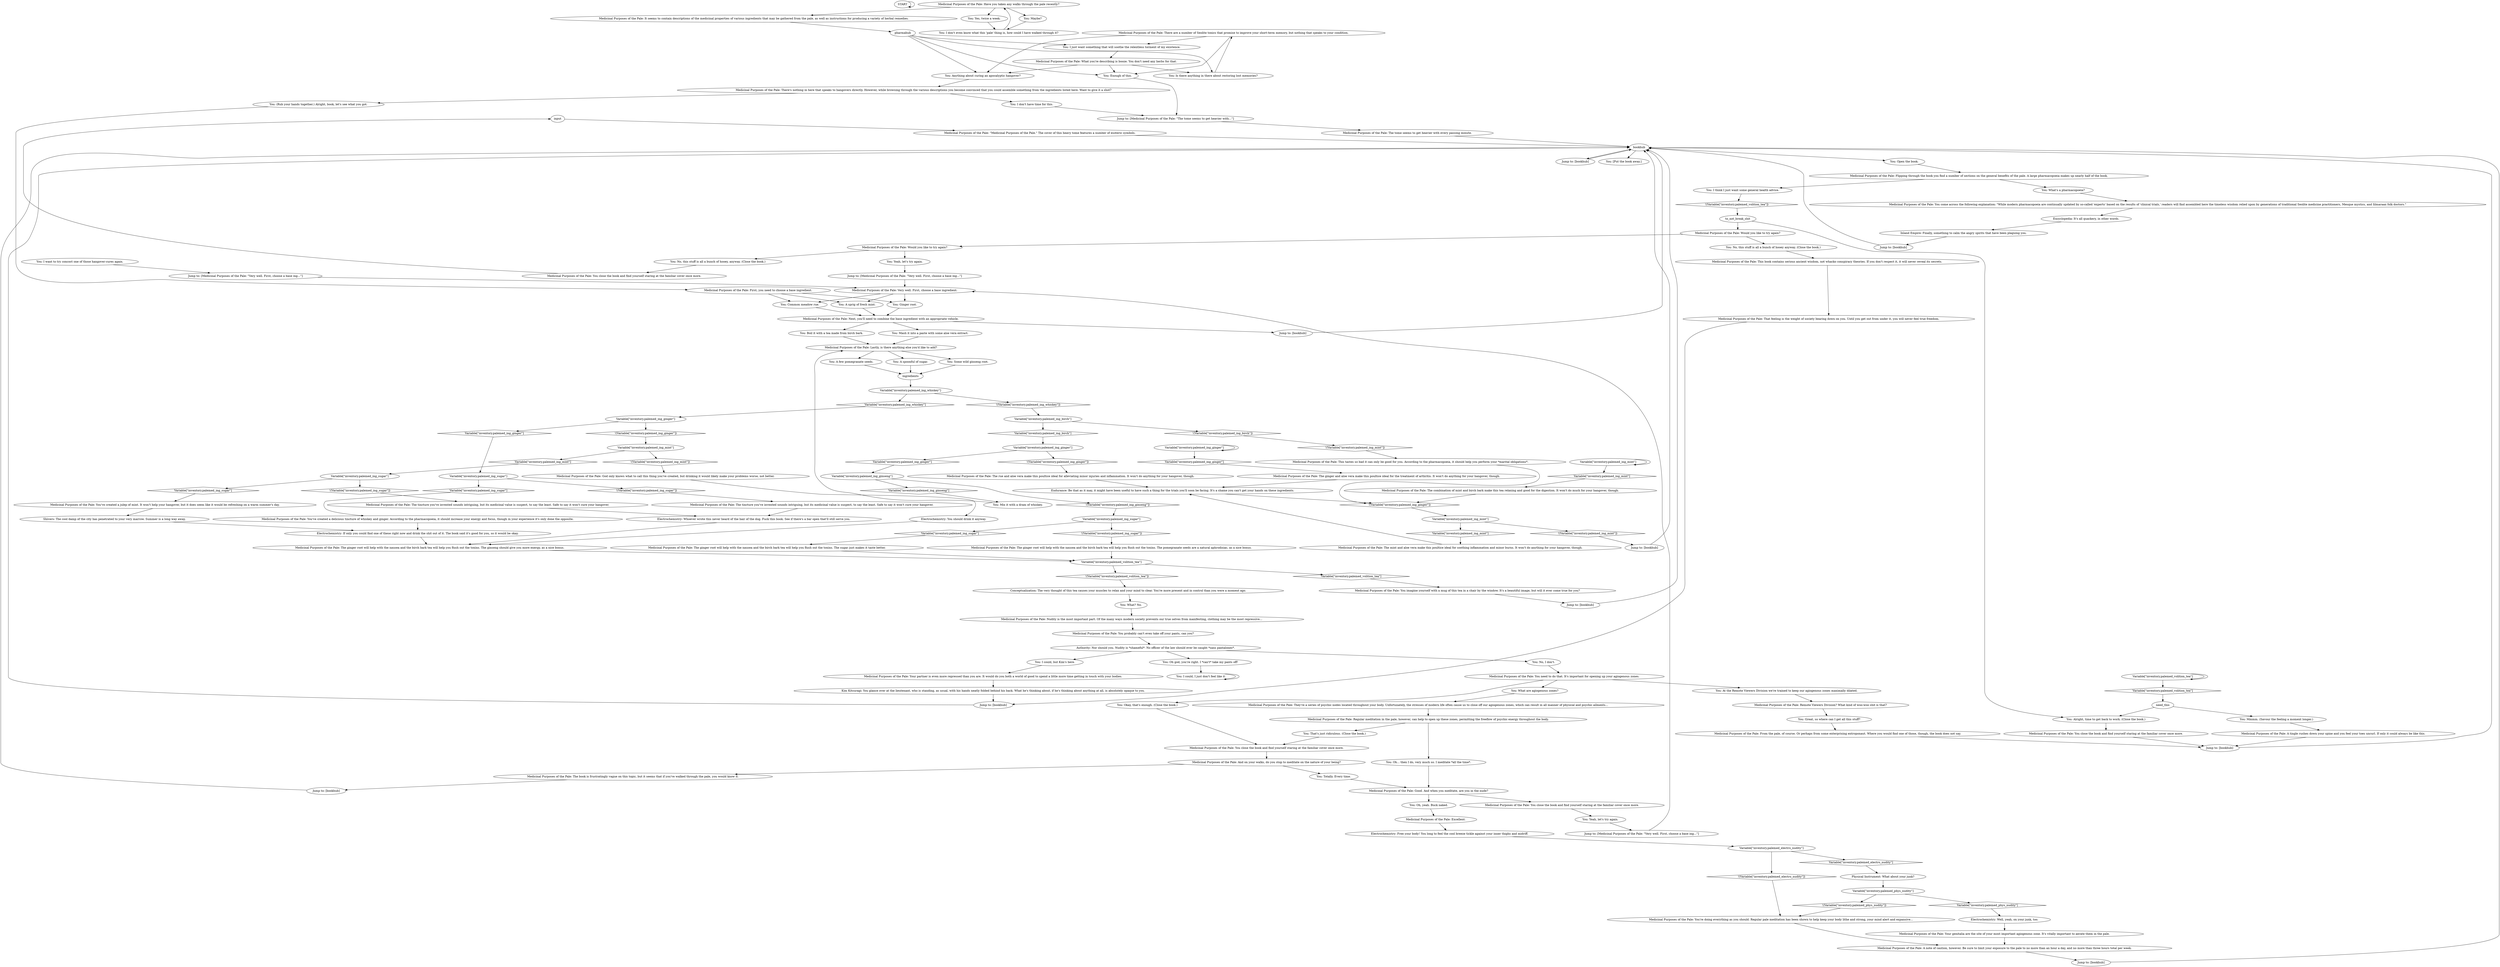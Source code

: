 # INVENTORY / PALE MEDICINE
# Medicinal Purposes of the Pale.
# ==================================================
digraph G {
	  0 [label="START"];
	  1 [label="input"];
	  2 [label="Jump to: [bookhub]"];
	  3 [label="Medicinal Purposes of the Pale: It seems to contain descriptions of the medicinal properties of various ingredients that may be gathered from the pale, as well as instructions for producing a variety of herbal remedies."];
	  4 [label="You: I don't even know what this 'pale' thing is, how could I have walked through it?"];
	  5 [label="Medicinal Purposes of the Pale: And on your walks, do you stop to meditate on the nature of your being?"];
	  6 [label="Jump to: [bookhub]"];
	  7 [label="Medicinal Purposes of the Pale: The rue and aloe vera make this poultice ideal for alleviating minor injuries and inflammation. It won't do anything for your hangover, though."];
	  8 [label="Variable[\"inventory.palemed_ing_mint\"]"];
	  9 [label="Variable[\"inventory.palemed_ing_mint\"]", shape=diamond];
	  10 [label="!(Variable[\"inventory.palemed_ing_mint\"])", shape=diamond];
	  11 [label="Variable[\"inventory.palemed_ing_ginger\"]"];
	  12 [label="Variable[\"inventory.palemed_ing_ginger\"]", shape=diamond];
	  13 [label="!(Variable[\"inventory.palemed_ing_ginger\"])", shape=diamond];
	  14 [label="Medicinal Purposes of the Pale: Would you like to try again?"];
	  15 [label="You: Great, so where can I get all this stuff?"];
	  16 [label="Medicinal Purposes of the Pale: This book contains serious ancient wisdom, not whacko conspiracy theories. If you don't respect it, it will never reveal its secrets."];
	  17 [label="Medicinal Purposes of the Pale: You close the book and find yourself staring at the familiar cover once more."];
	  18 [label="You: What? No."];
	  19 [label="Variable[\"inventory.palemed_volition_tea\"]"];
	  20 [label="Variable[\"inventory.palemed_volition_tea\"]", shape=diamond];
	  21 [label="!(Variable[\"inventory.palemed_volition_tea\"])", shape=diamond];
	  22 [label="Medicinal Purposes of the Pale: Have you taken any walks through the pale recently?"];
	  23 [label="Medicinal Purposes of the Pale: The book is frustratingly vague on this topic, but it seems that if you've walked through the pale, you would know it."];
	  24 [label="You: No, I don't."];
	  25 [label="You: I could, I just don't feel like it."];
	  26 [label="Medicinal Purposes of the Pale: That feeling is the weight of society bearing down on you. Until you get out from under it, you will never feel true freedom."];
	  27 [label="Jump to: [bookhub]"];
	  28 [label="You: Mix it with a dram of whiskey."];
	  29 [label="Medicinal Purposes of the Pale: The ginger root will help with the nausea and the birch bark tea will help you flush out the toxins. The ginseng should give you more energy, as a nice bonus."];
	  30 [label="Medicinal Purposes of the Pale: Would you like to try again?"];
	  31 [label="You: Yeah, let's try again."];
	  32 [label="Jump to: [bookhub]"];
	  33 [label="Jump to: [bookhub]"];
	  34 [label="You: I want to try concoct one of those hangover-cures again."];
	  35 [label="You: What's a pharmacopoeia?"];
	  36 [label="Medicinal Purposes of the Pale: Your partner is even more repressed than you are. It would do you both a world of good to spend a little more time getting in touch with your bodies."];
	  37 [label="You: (Rub your hands together.) Alright, book, let's see what you got."];
	  38 [label="Variable[\"inventory.palemed_ing_mint\"]"];
	  39 [label="Variable[\"inventory.palemed_ing_mint\"]", shape=diamond];
	  40 [label="!(Variable[\"inventory.palemed_ing_mint\"])", shape=diamond];
	  41 [label="You: No, this stuff is all a bunch of hooey, anyway. (Close the book.)"];
	  42 [label="You: Alright, time to get back to work. (Close the book.)"];
	  43 [label="Electrochemistry: Well, yeah, on your junk, too."];
	  44 [label="Medicinal Purposes of the Pale: You come across the following explanation: \"While modern pharmacopoeia are continually updated by so-called 'experts' based on the results of 'clinical trials,' readers will find assembled here the timeless wisdom relied upon by generations of traditional Seolite medicine practitioners, Mesque mystics, and Iilmaraan folk doctors.\""];
	  45 [label="Medicinal Purposes of the Pale: You're doing everything as you should. Regular pale meditation has been shown to help keep your body lithe and strong, your mind alert and expansive..."];
	  46 [label="Medicinal Purposes of the Pale: There's nothing in here that speaks to hangovers directly. However, while browsing through the various descriptions you become convinced that you could assemble something from the ingredients listed here. Want to give it a shot?"];
	  47 [label="Variable[\"inventory.palemed_ing_sugar\"]"];
	  48 [label="Variable[\"inventory.palemed_ing_sugar\"]", shape=diamond];
	  49 [label="!(Variable[\"inventory.palemed_ing_sugar\"])", shape=diamond];
	  50 [label="Variable[\"inventory.palemed_ing_sugar\"]"];
	  51 [label="Variable[\"inventory.palemed_ing_sugar\"]", shape=diamond];
	  52 [label="!(Variable[\"inventory.palemed_ing_sugar\"])", shape=diamond];
	  53 [label="Medicinal Purposes of the Pale: A note of caution, however. Be sure to limit your exposure to the pale to no more than an hour a day, and no more than three hours total per week."];
	  54 [label="Authority: Nor should you. Nudity is *shameful*. No officer of the law should ever be caught *sans pantalones*."];
	  55 [label="bookhub"];
	  56 [label="You: I could, but Kim's here."];
	  57 [label="Jump to: [bookhub]"];
	  58 [label="Jump to: [Medicinal Purposes of the Pale: \"The tome seems to get heavier with...\"]"];
	  59 [label="You: I don't have time for this."];
	  60 [label="Medicinal Purposes of the Pale: Next, you'll need to combine the base ingredient with an appropriate vehicle."];
	  61 [label="Medicinal Purposes of the Pale: The ginger root will help with the nausea and the birch bark tea will help you flush out the toxins. The pomegranate seeds are a natural aphrodisiac, as a nice bonus."];
	  62 [label="Medicinal Purposes of the Pale: The ginger and aloe vera make this poultice ideal for the treatment of arthritis. It won't do anything for your hangover, though."];
	  63 [label="Variable[\"inventory.palemed_ing_birch\"]"];
	  64 [label="Variable[\"inventory.palemed_ing_birch\"]", shape=diamond];
	  65 [label="!(Variable[\"inventory.palemed_ing_birch\"])", shape=diamond];
	  66 [label="Electrochemistry: If only you could find one of these right now and drink the shit out of it. The book said it's good for you, so it would be okay."];
	  67 [label="You: Yeah, let's try again."];
	  68 [label="Medicinal Purposes of the Pale: Very well. First, choose a base ingredient."];
	  69 [label="Medicinal Purposes of the Pale: From the pale, of course. Or perhaps from some enterprising entroponaut. Where you would find one of those, though, the book does not say."];
	  70 [label="You: Anything about curing an apocalyptic hangover?"];
	  71 [label="Medicinal Purposes of the Pale: They're a series of psychic nodes located throughout your body. Unfortunately, the stresses of modern life often cause us to close off our agiogenous zones, which can result in all manner of physical and psychic ailments..."];
	  72 [label="Medicinal Purposes of the Pale: There are a number of Seolite tonics that promise to improve your short-term memory, but nothing that speaks to your condition."];
	  73 [label="Medicinal Purposes of the Pale: This tastes so bad it can only be good for you. According to the pharmacopoeia, it should help you perform your *marital obligations*."];
	  74 [label="Variable[\"inventory.palemed_ing_mint\"]"];
	  75 [label="Variable[\"inventory.palemed_ing_mint\"]", shape=diamond];
	  76 [label="!(Variable[\"inventory.palemed_ing_mint\"])", shape=diamond];
	  77 [label="Endurance: Be that as it may, it might have been useful to have such a thing for the trials you'll soon be facing. It's a shame you can't get your hands on these ingredients."];
	  78 [label="Variable[\"inventory.palemed_volition_tea\"]"];
	  79 [label="Variable[\"inventory.palemed_volition_tea\"]", shape=diamond];
	  80 [label="!(Variable[\"inventory.palemed_volition_tea\"])", shape=diamond];
	  81 [label="Medicinal Purposes of the Pale: You imagine yourself with a mug of this tea in a chair by the window. It's a beautiful image, but will it ever come true for you?"];
	  82 [label="Jump to: [bookhub]"];
	  83 [label="Medicinal Purposes of the Pale: Remote Viewers Division? What kind of woo-woo shit is that?"];
	  84 [label="to_not_break_shit"];
	  85 [label="You: A sprig of fresh mint."];
	  86 [label="You: A few pomegranate seeds."];
	  87 [label="Electrochemistry: You should drink it anyway."];
	  88 [label="You: Mmmm. (Savour the feeling a moment longer.)"];
	  89 [label="Electrochemistry: Free your body! You long to feel the cool breeze tickle against your inner thighs and midriff."];
	  90 [label="You: Maybe?"];
	  91 [label="You: A spoonful of sugar."];
	  92 [label="You: Some wild ginseng root."];
	  93 [label="Conceptualization: The very thought of this tea causes your muscles to relax and your mind to clear. You're more present and in control than you were a moment ago."];
	  94 [label="Medicinal Purposes of the Pale: You close the book and find yourself staring at the familiar cover once more."];
	  95 [label="You: Oh... then I do, very much so. I meditate *all the time*."];
	  96 [label="need_this"];
	  97 [label="You: [Put the book away.]"];
	  98 [label="Medicinal Purposes of the Pale: The combination of mint and birch bark make this tea relaxing and good for the digestion. It won't do much for your hangover, though."];
	  99 [label="Electrochemistry: Whoever wrote this never heard of the hair of the dog. Fuck this book. See if there's a bar open that'll still serve you."];
	  100 [label="Encyclopedia: It's all quackery, in other words."];
	  101 [label="You: Is there anything in there about restoring lost memories?"];
	  102 [label="Inland Empire: Finally, something to calm the angry spirits that have been plaguing you."];
	  103 [label="Medicinal Purposes of the Pale: What you're describing is booze. You don't need any herbs for that."];
	  104 [label="You: Yes, twice a week."];
	  105 [label="Medicinal Purposes of the Pale: The tincture you've invented sounds intriguing, but its medicinal value is suspect, to say the least. Safe to say it won't cure your hangover."];
	  106 [label="You: What are agiogenous zones?"];
	  107 [label="You: Oh, yeah. Buck naked."];
	  108 [label="pharmahub"];
	  109 [label="Variable[\"inventory.palemed_ing_ginger\"]"];
	  110 [label="Variable[\"inventory.palemed_ing_ginger\"]", shape=diamond];
	  111 [label="!(Variable[\"inventory.palemed_ing_ginger\"])", shape=diamond];
	  112 [label="Variable[\"inventory.palemed_ing_ginger\"]"];
	  113 [label="Variable[\"inventory.palemed_ing_ginger\"]", shape=diamond];
	  114 [label="!(Variable[\"inventory.palemed_ing_ginger\"])", shape=diamond];
	  115 [label="Medicinal Purposes of the Pale: You close the book and find yourself staring at the familiar cover once more."];
	  116 [label="Kim Kitsuragi: You glance over at the lieutenant, who is standing, as usual, with his hands neatly folded behind his back. What he's thinking about, if he's thinking about anything at all, is absolutely opaque to you."];
	  117 [label="Medicinal Purposes of the Pale: You probably can't even take off your pants, can you?"];
	  118 [label="You: Enough of this."];
	  119 [label="Medicinal Purposes of the Pale: Flipping through the book you find a number of sections on the general benefits of the pale. A large pharmacopoeia makes up nearly half of the book."];
	  120 [label="Medicinal Purposes of the Pale: Regular meditation in the pale, however, can help to open up these zones, permitting the freeflow of psychic energy throughout the body."];
	  121 [label="You: Ginger root."];
	  122 [label="You: Common meadow rue."];
	  123 [label="Shivers: The cool damp of the city has penetrated to your very marrow. Summer is a long way away."];
	  124 [label="You: Oh god, you're right. I *can't* take my pants off!"];
	  125 [label="Jump to: [bookhub]"];
	  126 [label="Medicinal Purposes of the Pale: You've created a julep of mint. It won't help your hangover, but it does seem like it would be refreshing on a warm summer's day."];
	  127 [label="Medicinal Purposes of the Pale: God only knows what to call this thing you've created, but drinking it would likely make your problems worse, not better."];
	  128 [label="Medicinal Purposes of the Pale: Lastly, is there anything else you'd like to add?"];
	  129 [label="Medicinal Purposes of the Pale: The mint and aloe vera make this poultice ideal for soothing inflammation and minor burns. It won't do anything for your hangover, though."];
	  130 [label="Jump to: [Medicinal Purposes of the Pale: \"Very well. First, choose a base ing...\"]"];
	  131 [label="You: At the Remote Viewers Division we're trained to keep our agiogenous zones maximally dilated."];
	  132 [label="Variable[\"inventory.palemed_phys_nudity\"]"];
	  133 [label="Variable[\"inventory.palemed_phys_nudity\"]", shape=diamond];
	  134 [label="!(Variable[\"inventory.palemed_phys_nudity\"])", shape=diamond];
	  135 [label="Medicinal Purposes of the Pale: Your genitalia are the site of your most important agiogenous zone. It's vitally important to aerate them in the pale."];
	  136 [label="Medicinal Purposes of the Pale: Excellent."];
	  137 [label="You: Okay, that's enough. (Close the book.)"];
	  138 [label="Medicinal Purposes of the Pale: First, you need to choose a base ingredient."];
	  139 [label="You: Mash it into a paste with some aloe vera extract."];
	  140 [label="Medicinal Purposes of the Pale: The ginger root will help with the nausea and the birch bark tea will help you flush out the toxins. The sugar just makes it taste better."];
	  141 [label="Variable[\"inventory.palemed_ing_sugar\"]"];
	  142 [label="Variable[\"inventory.palemed_ing_sugar\"]", shape=diamond];
	  143 [label="!(Variable[\"inventory.palemed_ing_sugar\"])", shape=diamond];
	  144 [label="Medicinal Purposes of the Pale: You've created a delicious tincture of whiskey and ginger. According to the pharmacopoeia, it should increase your energy and focus, though in your experience it's only done the opposite."];
	  145 [label="You: No, this stuff is all a bunch of hooey anyway. (Close the book.)"];
	  146 [label="Jump to: [Medicinal Purposes of the Pale: \"Very well. First, choose a base ing...\"]"];
	  147 [label="Medicinal Purposes of the Pale: \"Medicinal Purposes of the Pale.\" The cover of this heavy tome features a number of esoteric symbols."];
	  148 [label="You: I think I just want some general health advice."];
	  149 [label="Medicinal Purposes of the Pale: You need to do that. It's important for opening up your agiogenous zones."];
	  150 [label="Variable[\"inventory.palemed_ing_whiskey\"]"];
	  151 [label="Variable[\"inventory.palemed_ing_whiskey\"]", shape=diamond];
	  152 [label="!(Variable[\"inventory.palemed_ing_whiskey\"])", shape=diamond];
	  153 [label="Jump to: [bookhub]"];
	  154 [label="Medicinal Purposes of the Pale: Nudity is the most important part. Of the many ways modern society prevents our true selves from manifesting, clothing may be the most repressive..."];
	  155 [label="You: Boil it with a tea made from birch bark."];
	  156 [label="Variable[\"inventory.palemed_ing_ginseng\"]"];
	  157 [label="Variable[\"inventory.palemed_ing_ginseng\"]", shape=diamond];
	  158 [label="!(Variable[\"inventory.palemed_ing_ginseng\"])", shape=diamond];
	  159 [label="Variable[\"inventory.palemed_electro_nudity\"]"];
	  160 [label="Variable[\"inventory.palemed_electro_nudity\"]", shape=diamond];
	  161 [label="!(Variable[\"inventory.palemed_electro_nudity\"])", shape=diamond];
	  162 [label="You: That's just ridiculous. (Close the book.)"];
	  163 [label="Medicinal Purposes of the Pale: The tome seems to get heavier with every passing minute."];
	  164 [label="You: Totally. Every time."];
	  165 [label="Medicinal Purposes of the Pale: The tincture you've invented sounds intriguing, but its medicinal value is suspect, to say the least. Safe to say it won't cure your hangover."];
	  166 [label="Medicinal Purposes of the Pale: A tingle rushes down your spine and you feel your toes uncurl. If only it could always be like this."];
	  167 [label="Physical Instrument: What about your junk?"];
	  168 [label="You: Open the book."];
	  169 [label="You: I just want something that will soothe the relentless torment of my existence."];
	  170 [label="Medicinal Purposes of the Pale: Good. And when you meditate, are you in the nude?"];
	  171 [label="ingredients"];
	  172 [label="Jump to: [Medicinal Purposes of the Pale: \"Very well. First, choose a base ing...\"]"];
	  173 [label="Medicinal Purposes of the Pale: You close the book and find yourself staring at the familiar cover once more."];
	  0 -> 0
	  1 -> 147
	  2 -> 55
	  3 -> 108
	  4 -> 22
	  5 -> 164
	  5 -> 23
	  6 -> 55
	  7 -> 77
	  8 -> 8
	  8 -> 9
	  9 -> 98
	  10 -> 73
	  11 -> 11
	  11 -> 12
	  12 -> 62
	  13 -> 74
	  14 -> 145
	  14 -> 30
	  15 -> 69
	  16 -> 26
	  17 -> 31
	  18 -> 154
	  19 -> 19
	  19 -> 20
	  20 -> 96
	  21 -> 84
	  22 -> 104
	  22 -> 90
	  22 -> 3
	  23 -> 32
	  24 -> 149
	  25 -> 25
	  26 -> 125
	  27 -> 55
	  28 -> 128
	  29 -> 78
	  30 -> 41
	  30 -> 67
	  31 -> 130
	  32 -> 55
	  33 -> 55
	  34 -> 146
	  35 -> 44
	  36 -> 116
	  37 -> 138
	  38 -> 40
	  38 -> 39
	  39 -> 141
	  40 -> 127
	  41 -> 94
	  42 -> 173
	  43 -> 135
	  44 -> 100
	  45 -> 53
	  46 -> 59
	  46 -> 37
	  47 -> 48
	  47 -> 49
	  48 -> 140
	  49 -> 61
	  50 -> 51
	  50 -> 52
	  51 -> 144
	  52 -> 105
	  53 -> 57
	  54 -> 24
	  54 -> 56
	  54 -> 124
	  55 -> 168
	  55 -> 33
	  55 -> 97
	  56 -> 36
	  57 -> 55
	  58 -> 163
	  59 -> 58
	  60 -> 27
	  60 -> 155
	  60 -> 139
	  61 -> 78
	  62 -> 77
	  63 -> 64
	  63 -> 65
	  64 -> 112
	  65 -> 10
	  66 -> 29
	  67 -> 172
	  68 -> 121
	  68 -> 122
	  68 -> 85
	  69 -> 153
	  70 -> 46
	  71 -> 120
	  72 -> 169
	  72 -> 118
	  72 -> 70
	  73 -> 13
	  74 -> 75
	  74 -> 76
	  75 -> 129
	  76 -> 6
	  77 -> 13
	  78 -> 80
	  78 -> 79
	  79 -> 81
	  80 -> 93
	  81 -> 82
	  82 -> 55
	  83 -> 15
	  84 -> 42
	  84 -> 14
	  85 -> 60
	  86 -> 171
	  87 -> 29
	  88 -> 166
	  89 -> 159
	  90 -> 4
	  91 -> 171
	  92 -> 171
	  93 -> 18
	  94 -> 1
	  95 -> 170
	  96 -> 88
	  96 -> 42
	  98 -> 13
	  99 -> 29
	  100 -> 102
	  101 -> 72
	  102 -> 2
	  103 -> 118
	  103 -> 101
	  103 -> 70
	  104 -> 4
	  105 -> 99
	  106 -> 71
	  107 -> 136
	  108 -> 169
	  108 -> 118
	  108 -> 101
	  108 -> 70
	  109 -> 110
	  109 -> 111
	  110 -> 50
	  111 -> 38
	  112 -> 113
	  112 -> 114
	  113 -> 156
	  114 -> 7
	  115 -> 5
	  116 -> 125
	  117 -> 54
	  118 -> 58
	  119 -> 35
	  119 -> 148
	  120 -> 162
	  120 -> 95
	  121 -> 60
	  122 -> 60
	  123 -> 66
	  124 -> 25
	  125 -> 55
	  126 -> 123
	  127 -> 87
	  128 -> 91
	  128 -> 92
	  128 -> 86
	  129 -> 77
	  130 -> 68
	  131 -> 83
	  132 -> 133
	  132 -> 134
	  133 -> 43
	  134 -> 45
	  135 -> 53
	  136 -> 89
	  137 -> 115
	  138 -> 121
	  138 -> 122
	  138 -> 85
	  139 -> 128
	  140 -> 78
	  141 -> 142
	  141 -> 143
	  142 -> 126
	  143 -> 165
	  144 -> 66
	  145 -> 16
	  146 -> 68
	  147 -> 55
	  148 -> 21
	  149 -> 137
	  149 -> 106
	  149 -> 131
	  150 -> 152
	  150 -> 151
	  151 -> 109
	  152 -> 63
	  153 -> 55
	  154 -> 117
	  155 -> 128
	  156 -> 157
	  156 -> 158
	  157 -> 28
	  158 -> 47
	  159 -> 160
	  159 -> 161
	  160 -> 167
	  161 -> 45
	  162 -> 115
	  163 -> 55
	  164 -> 170
	  165 -> 99
	  166 -> 153
	  167 -> 132
	  168 -> 119
	  169 -> 103
	  170 -> 17
	  170 -> 107
	  171 -> 150
	  172 -> 68
	  173 -> 153
}

